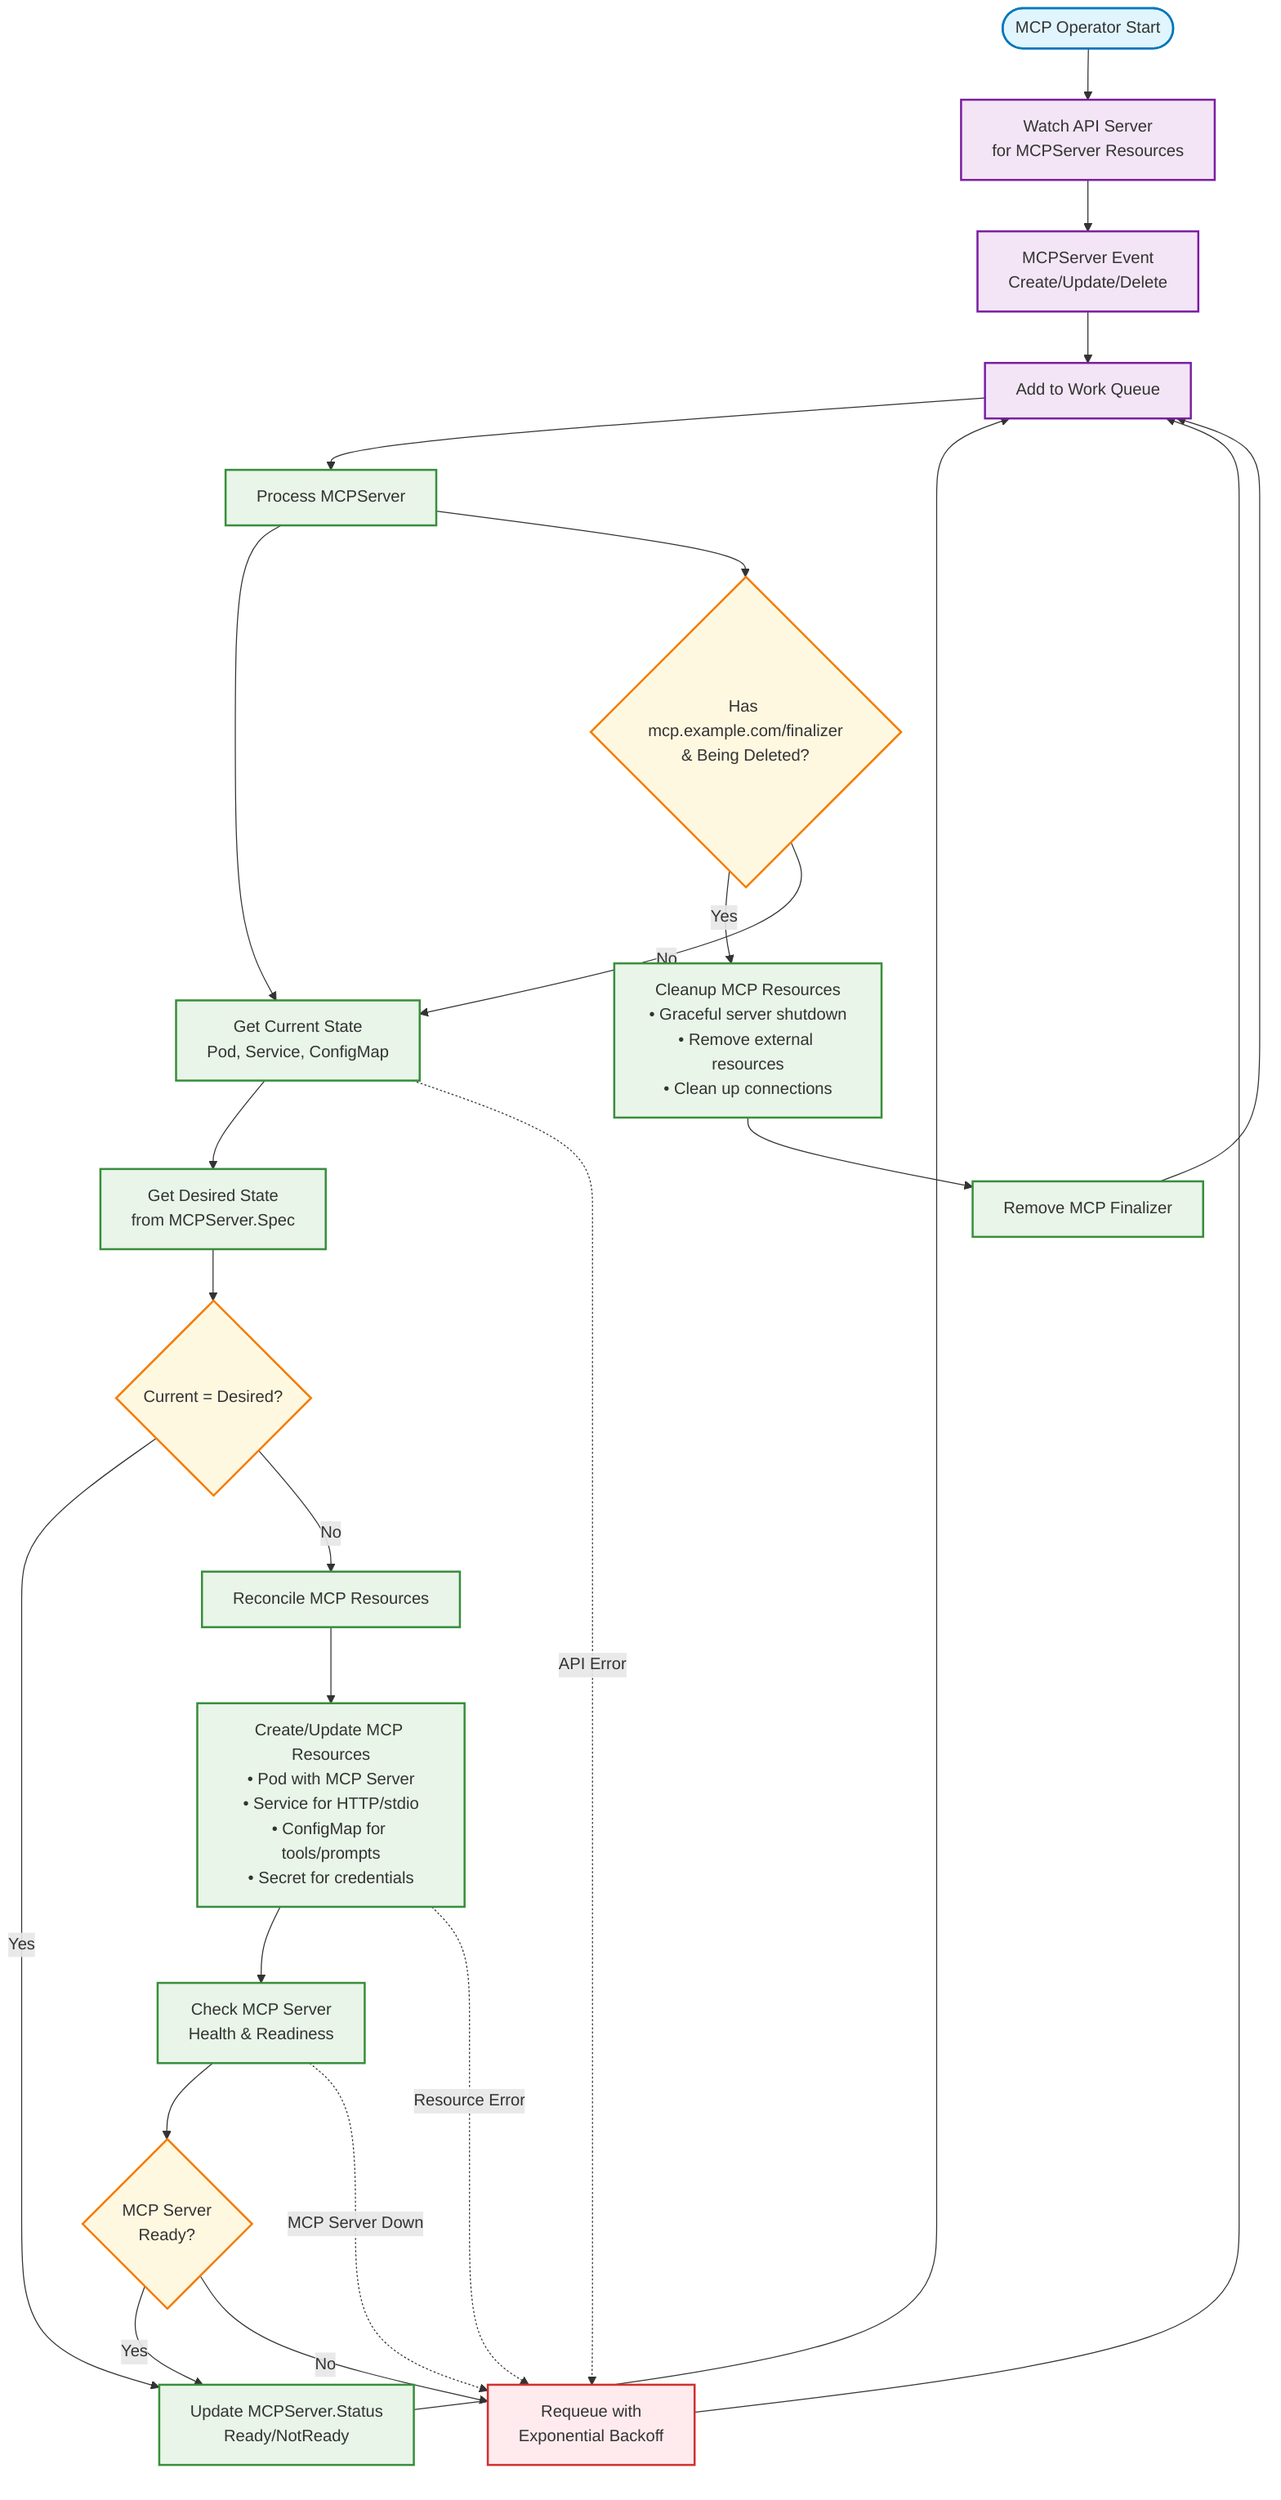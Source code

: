 flowchart TD
    Start([MCP Operator Start]) --> Watch[Watch API Server<br/>for MCPServer Resources]
    Watch --> Event[MCPServer Event<br/>Create/Update/Delete]
    Event --> Queue[Add to Work Queue]
    Queue --> Process[Process MCPServer]
    
    Process --> GetCurrent[Get Current State<br/>Pod, Service, ConfigMap]
    GetCurrent --> GetDesired[Get Desired State<br/>from MCPServer.Spec]
    
    GetDesired --> Compare{Current = Desired?}
    Compare -->|Yes| UpdateStatus[Update MCPServer.Status<br/>Ready/NotReady] --> Queue
    Compare -->|No| Reconcile[Reconcile MCP Resources]
    
    Reconcile --> Actions[Create/Update MCP Resources<br/>• Pod with MCP Server<br/>• Service for HTTP/stdio<br/>• ConfigMap for tools/prompts<br/>• Secret for credentials]
    Actions --> HealthCheck[Check MCP Server<br/>Health & Readiness]
    HealthCheck --> Check{MCP Server<br/>Ready?}
    
    Check -->|Yes| UpdateStatus
    Check -->|No| RequeueError[Requeue with<br/>Exponential Backoff]
    RequeueError --> Queue
    
    %% Error handling
    GetCurrent -.->|API Error| RequeueError
    Actions -.->|Resource Error| RequeueError
    HealthCheck -.->|MCP Server Down| RequeueError
    
    %% Finalizer handling for MCP cleanup
    Process --> HasFinalizer{Has mcp.example.com/finalizer<br/>& Being Deleted?}
    HasFinalizer -->|Yes| MCPCleanup[Cleanup MCP Resources<br/>• Graceful server shutdown<br/>• Remove external resources<br/>• Clean up connections] --> RemoveFinalizer[Remove MCP Finalizer]
    HasFinalizer -->|No| GetCurrent
    RemoveFinalizer --> Queue
    
    %% Styling
    classDef start fill:#e1f5fe,stroke:#0277bd,stroke-width:2px
    classDef watch fill:#f3e5f5,stroke:#7b1fa2,stroke-width:2px
    classDef process fill:#e8f5e8,stroke:#388e3c,stroke-width:2px
    classDef decision fill:#fff8e1,stroke:#f57c00,stroke-width:2px
    classDef action fill:#fce4ec,stroke:#c2185b,stroke-width:2px
    classDef error fill:#ffebee,stroke:#d32f2f,stroke-width:2px
    
    class Start start
    class Watch,Event,Queue watch
    class Process,GetCurrent,GetDesired,Reconcile,Actions,HealthCheck,UpdateStatus,MCPCleanup,RemoveFinalizer process
    class Compare,Check,HasFinalizer decision
    class RequeueError error